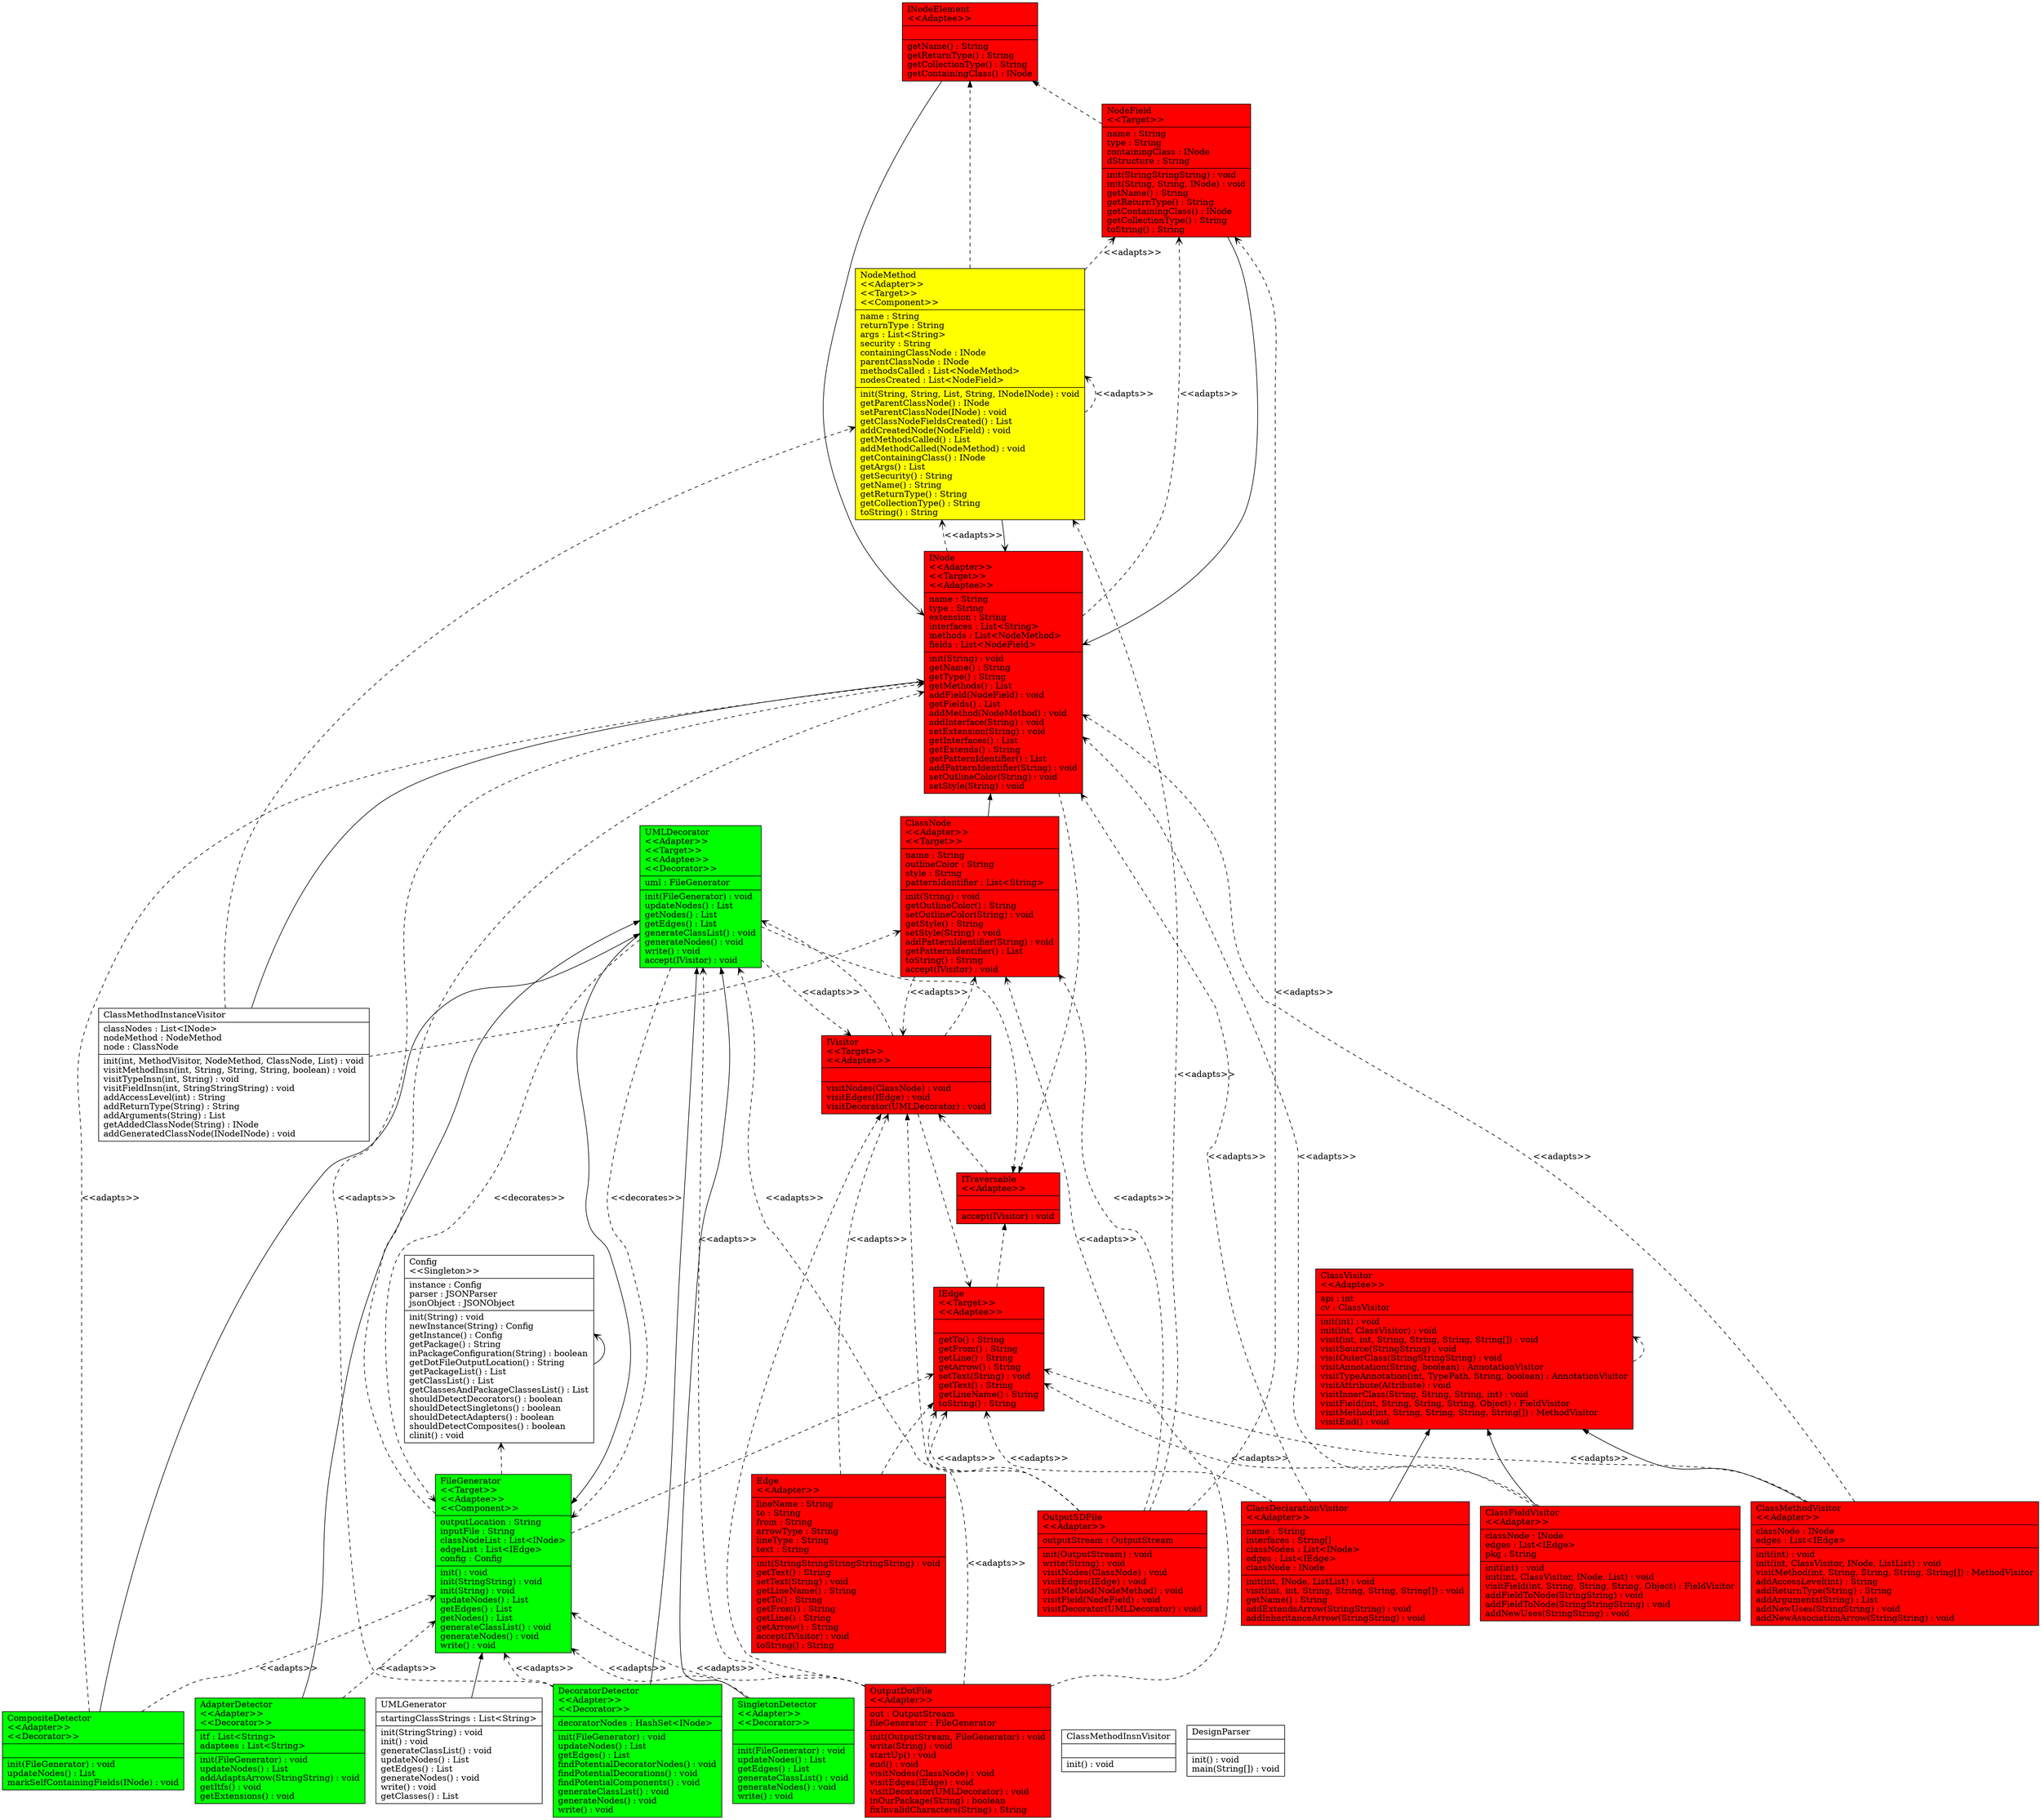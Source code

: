 digraph G {

fontname = "Bitstream Vera Sans"
fontsize = 8
rankdir=BT

node [shape = "record" color = "#000000" fillcolor = "#00ff00" style="filled"]
ClassTAdapterDetector [label = "{AdapterDetector\l\<\<Adapter\>\>\l\<\<Decorator\>\>\l|itf : List\<String\>\ladaptees : List\<String\>\l|init(FileGenerator) : void\lupdateNodes() : List\laddAdaptsArrow(StringString) : void\lgetItfs() : void\lgetExtensions() : void\l}"]
node [shape = "record" color = "#000000" fillcolor = "#ff0000" style="filled"]
ClassTClassDeclarationVisitor [label = "{ClassDeclarationVisitor\l\<\<Adapter\>\>\l|name : String\linterfaces : String[]\lclassNodes : List\<INode\>\ledges : List\<IEdge\>\lclassNode : INode\l|init(int, INode, ListList) : void\lvisit(int, int, String, String, String, String[]) : void\lgetName() : String\laddExtendsArrow(StringString) : void\laddInheritanceArrow(StringString) : void\l}"]
node [shape = "record" color = "#000000" fillcolor = "#ff0000" style="filled"]
ClassTClassFieldVisitor [label = "{ClassFieldVisitor\l\<\<Adapter\>\>\l|classNode : INode\ledges : List\<IEdge\>\lpkg : String\l|init(int) : void\linit(int, ClassVisitor, INode, List) : void\lvisitField(int, String, String, String, Object) : FieldVisitor\laddFieldToNode(StringString) : void\laddFieldToNode(StringStringString) : void\laddNewUses(StringString) : void\l}"]
node [shape = "record" color = "#000000" fillcolor = "#000000" style=""]
ClassTClassMethodInsnVisitor [label = "{ClassMethodInsnVisitor\l||init() : void\l}"]
node [shape = "record" color = "#000000" fillcolor = "#000000" style=""]
ClassTClassMethodInstanceVisitor [label = "{ClassMethodInstanceVisitor\l|classNodes : List\<INode\>\lnodeMethod : NodeMethod\lnode : ClassNode\l|init(int, MethodVisitor, NodeMethod, ClassNode, List) : void\lvisitMethodInsn(int, String, String, String, boolean) : void\lvisitTypeInsn(int, String) : void\lvisitFieldInsn(int, StringStringString) : void\laddAccessLevel(int) : String\laddReturnType(String) : String\laddArguments(String) : List\lgetAddedClassNode(String) : INode\laddGeneratedClassNode(INodeINode) : void\l}"]
node [shape = "record" color = "#000000" fillcolor = "#ff0000" style="filled"]
ClassTClassMethodVisitor [label = "{ClassMethodVisitor\l\<\<Adapter\>\>\l|classNode : INode\ledges : List\<IEdge\>\l|init(int) : void\linit(int, ClassVisitor, INode, ListList) : void\lvisitMethod(int, String, String, String, String[]) : MethodVisitor\laddAccessLevel(int) : String\laddReturnType(String) : String\laddArguments(String) : List\laddNewUses(StringString) : void\laddNewAssociationArrow(StringString) : void\l}"]
node [shape = "record" color = "#000000" fillcolor = "#ff0000" style="filled"]
ClassTClassNode [label = "{ClassNode\l\<\<Adapter\>\>\l\<\<Target\>\>\l|name : String\loutlineColor : String\lstyle : String\lpatternIdentifier : List\<String\>\l|init(String) : void\lgetOutlineColor() : String\lsetOutlineColor(String) : void\lgetStyle() : String\lsetStyle(String) : void\laddPatternIdentifier(String) : void\lgetPatternIdentifier() : List\ltoString() : String\laccept(IVisitor) : void\l}"]
node [shape = "record" color = "#000000" fillcolor = "#00ff00" style="filled"]
ClassTCompositeDetector [label = "{CompositeDetector\l\<\<Adapter\>\>\l\<\<Decorator\>\>\l||init(FileGenerator) : void\lupdateNodes() : List\lmarkSelfContainingFields(INode) : void\l}"]
node [shape = "record" color = "#000000" fillcolor = "#0000ff" style=""]
ClassTConfig [label = "{Config\l\<\<Singleton\>\>\l|instance : Config\lparser : JSONParser\ljsonObject : JSONObject\l|init(String) : void\lnewInstance(String) : Config\lgetInstance() : Config\lgetPackage() : String\linPackageConfiguration(String) : boolean\lgetDotFileOutputLocation() : String\lgetPackageList() : List\lgetClassList() : List\lgetClassesAndPackageClassesList() : List\lshouldDetectDecorators() : boolean\lshouldDetectSingletons() : boolean\lshouldDetectAdapters() : boolean\lshouldDetectComposites() : boolean\lclinit() : void\l}"]
node [shape = "record" color = "#000000" fillcolor = "#00ff00" style="filled"]
ClassTDecoratorDetector [label = "{DecoratorDetector\l\<\<Adapter\>\>\l\<\<Decorator\>\>\l|decoratorNodes : HashSet\<INode\>\l|init(FileGenerator) : void\lupdateNodes() : List\lgetEdges() : List\lfindPotentialDecoratorNodes() : void\lfindPotentialDecorations() : void\lfindPotentialComponents() : void\lgenerateClassList() : void\lgenerateNodes() : void\lwrite() : void\l}"]
node [shape = "record" color = "#000000" fillcolor = "#000000" style=""]
ClassTDesignParser [label = "{DesignParser\l||init() : void\lmain(String[]) : void\l}"]
node [shape = "record" color = "#000000" fillcolor = "#ff0000" style="filled"]
ClassTEdge [label = "{Edge\l\<\<Adapter\>\>\l|lineName : String\lto : String\lfrom : String\larrowType : String\llineType : String\ltext : String\l|init(StringStringStringStringString) : void\lgetText() : String\lsetText(String) : void\lgetLineName() : String\lgetTo() : String\lgetFrom() : String\lgetLine() : String\lgetArrow() : String\laccept(IVisitor) : void\ltoString() : String\l}"]
node [shape = "record" color = "#000000" fillcolor = "#00ff00" style="filled"]
ClassTFileGenerator [label = "{FileGenerator\l\<\<Target\>\>\l\<\<Adaptee\>\>\l\<\<Component\>\>\l|outputLocation : String\linputFile : String\lclassNodeList : List\<INode\>\ledgeList : List\<IEdge\>\lconfig : Config\l|init() : void\linit(StringString) : void\linit(String) : void\lupdateNodes() : List\lgetEdges() : List\lgetNodes() : List\lgenerateClassList() : void\lgenerateNodes() : void\lwrite() : void\l}"]
node [shape = "record" color = "#000000" fillcolor = "#ff0000" style="filled"]
ClassTIEdge [label = "{IEdge\l\<\<Target\>\>\l\<\<Adaptee\>\>\l||getTo() : String\lgetFrom() : String\lgetLine() : String\lgetArrow() : String\lsetText(String) : void\lgetText() : String\lgetLineName() : String\ltoString() : String\l}"]
node [shape = "record" color = "#000000" fillcolor = "#ff0000" style="filled"]
ClassTINode [label = "{INode\l\<\<Adapter\>\>\l\<\<Target\>\>\l\<\<Adaptee\>\>\l|name : String\ltype : String\lextension : String\linterfaces : List\<String\>\lmethods : List\<NodeMethod\>\lfields : List\<NodeField\>\l|init(String) : void\lgetName() : String\lgetType() : String\lgetMethods() : List\laddField(NodeField) : void\lgetFields() : List\laddMethod(NodeMethod) : void\laddInterface(String) : void\lsetExtension(String) : void\lgetInterfaces() : List\lgetExtends() : String\lgetPatternIdentifier() : List\laddPatternIdentifier(String) : void\lsetOutlineColor(String) : void\lsetStyle(String) : void\l}"]
node [shape = "record" color = "#000000" fillcolor = "#ff0000" style="filled"]
ClassTINodeElement [label = "{INodeElement\l\<\<Adaptee\>\>\l||getName() : String\lgetReturnType() : String\lgetCollectionType() : String\lgetContainingClass() : INode\l}"]
node [shape = "record" color = "#000000" fillcolor = "#ff0000" style="filled"]
ClassTITraversable [label = "{ITraversable\l\<\<Adaptee\>\>\l||accept(IVisitor) : void\l}"]
node [shape = "record" color = "#000000" fillcolor = "#ff0000" style="filled"]
ClassTIVisitor [label = "{IVisitor\l\<\<Target\>\>\l\<\<Adaptee\>\>\l||visitNodes(ClassNode) : void\lvisitEdges(IEdge) : void\lvisitDecorator(UMLDecorator) : void\l}"]
node [shape = "record" color = "#000000" fillcolor = "#ff0000" style="filled"]
ClassTNodeField [label = "{NodeField\l\<\<Target\>\>\l|name : String\ltype : String\lcontainingClass : INode\ldStructure : String\l|init(StringStringString) : void\linit(String, String, INode) : void\lgetName() : String\lgetReturnType() : String\lgetContainingClass() : INode\lgetCollectionType() : String\ltoString() : String\l}"]
node [shape = "record" color = "#000000" fillcolor = "#ffff00" style="filled"]
ClassTNodeMethod [label = "{NodeMethod\l\<\<Adapter\>\>\l\<\<Target\>\>\l\<\<Component\>\>\l|name : String\lreturnType : String\largs : List\<String\>\lsecurity : String\lcontainingClassNode : INode\lparentClassNode : INode\lmethodsCalled : List\<NodeMethod\>\lnodesCreated : List\<NodeField\>\l|init(String, String, List, String, INodeINode) : void\lgetParentClassNode() : INode\lsetParentClassNode(INode) : void\lgetClassNodeFieldsCreated() : List\laddCreatedNode(NodeField) : void\lgetMethodsCalled() : List\laddMethodCalled(NodeMethod) : void\lgetContainingClass() : INode\lgetArgs() : List\lgetSecurity() : String\lgetName() : String\lgetReturnType() : String\lgetCollectionType() : String\ltoString() : String\l}"]
node [shape = "record" color = "#000000" fillcolor = "#ff0000" style="filled"]
ClassTOutputDotFile [label = "{OutputDotFile\l\<\<Adapter\>\>\l|out : OutputStream\lfileGenerator : FileGenerator\l|init(OutputStream, FileGenerator) : void\lwrite(String) : void\lstartUp() : void\lend() : void\lvisitNodes(ClassNode) : void\lvisitEdges(IEdge) : void\lvisitDecorator(UMLDecorator) : void\linOurPackage(String) : boolean\lfixInvalidCharacters(String) : String\l}"]
node [shape = "record" color = "#000000" fillcolor = "#ff0000" style="filled"]
ClassTOutputSDFile [label = "{OutputSDFile\l\<\<Adapter\>\>\l|outputStream : OutputStream\l|init(OutputStream) : void\lwrite(String) : void\lvisitNodes(ClassNode) : void\lvisitEdges(IEdge) : void\lvisitMethod(NodeMethod) : void\lvisitField(NodeField) : void\lvisitDecorator(UMLDecorator) : void\l}"]
node [shape = "record" color = "#000000" fillcolor = "#00ff00" style="filled"]
ClassTSingletonDetector [label = "{SingletonDetector\l\<\<Adapter\>\>\l\<\<Decorator\>\>\l||init(FileGenerator) : void\lupdateNodes() : List\lgetEdges() : List\lgenerateClassList() : void\lgenerateNodes() : void\lwrite() : void\l}"]
node [shape = "record" color = "#000000" fillcolor = "#00ff00" style="filled"]
ClassTUMLDecorator [label = "{UMLDecorator\l\<\<Adapter\>\>\l\<\<Target\>\>\l\<\<Adaptee\>\>\l\<\<Decorator\>\>\l|uml : FileGenerator\l|init(FileGenerator) : void\lupdateNodes() : List\lgetNodes() : List\lgetEdges() : List\lgenerateClassList() : void\lgenerateNodes() : void\lwrite() : void\laccept(IVisitor) : void\l}"]
node [shape = "record" color = "#000000" fillcolor = "#000000" style=""]
ClassTUMLGenerator [label = "{UMLGenerator\l|startingClassStrings : List\<String\>\l|init(StringString) : void\linit() : void\lgenerateClassList() : void\lupdateNodes() : List\lgetEdges() : List\lgenerateNodes() : void\lwrite() : void\lgetClasses() : List\l}"]
node [shape = "record" color = "#000000" fillcolor = "#ff0000" style="filled"]
ClassTClassVisitor [label = "{ClassVisitor\l\<\<Adaptee\>\>\l|api : int\lcv : ClassVisitor\l|init(int) : void\linit(int, ClassVisitor) : void\lvisit(int, int, String, String, String, String[]) : void\lvisitSource(StringString) : void\lvisitOuterClass(StringStringString) : void\lvisitAnnotation(String, boolean) : AnnotationVisitor\lvisitTypeAnnotation(int, TypePath, String, boolean) : AnnotationVisitor\lvisitAttribute(Attribute) : void\lvisitInnerClass(String, String, String, int) : void\lvisitField(int, String, String, String, Object) : FieldVisitor\lvisitMethod(int, String, String, String, String[]) : MethodVisitor\lvisitEnd() : void\l}"]
edge [arrowhead = "normal" style = "solid" label = ""]
ClassTAdapterDetector -> ClassTUMLDecorator
edge [arrowhead = "vee" style = "dashed" label = "\<\<adapts\>\>"]
ClassTAdapterDetector -> ClassTFileGenerator
edge [arrowhead = "normal" style = "solid" label = ""]
ClassTClassDeclarationVisitor -> ClassTClassVisitor
edge [arrowhead = "vee" style = "dashed" label = "\<\<adapts\>\>"]
ClassTClassDeclarationVisitor -> ClassTINode
edge [arrowhead = "vee" style = "dashed" label = "\<\<adapts\>\>"]
ClassTClassDeclarationVisitor -> ClassTIEdge
edge [arrowhead = "normal" style = "solid" label = ""]
ClassTClassFieldVisitor -> ClassTClassVisitor
edge [arrowhead = "vee" style = "dashed" label = "\<\<adapts\>\>"]
ClassTClassFieldVisitor -> ClassTINode
edge [arrowhead = "vee" style = "dashed" label = "\<\<adapts\>\>"]
ClassTClassFieldVisitor -> ClassTIEdge
edge [arrowhead = "vee" style = "dashed" label = ""]
ClassTClassMethodInstanceVisitor -> ClassTNodeMethod
edge [arrowhead = "vee" style = "dashed" label = ""]
ClassTClassMethodInstanceVisitor -> ClassTClassNode
edge [arrowhead = "vee" style = "solid" label = ""]
ClassTClassMethodInstanceVisitor -> ClassTINode
edge [arrowhead = "normal" style = "solid" label = ""]
ClassTClassMethodVisitor -> ClassTClassVisitor
edge [arrowhead = "vee" style = "dashed" label = "\<\<adapts\>\>"]
ClassTClassMethodVisitor -> ClassTINode
edge [arrowhead = "vee" style = "dashed" label = "\<\<adapts\>\>"]
ClassTClassMethodVisitor -> ClassTIEdge
edge [arrowhead = "normal" style = "solid" label = ""]
ClassTClassNode -> ClassTINode
edge [arrowhead = "vee" style = "dashed" label = "\<\<adapts\>\>"]
ClassTClassNode -> ClassTIVisitor
edge [arrowhead = "normal" style = "solid" label = ""]
ClassTCompositeDetector -> ClassTUMLDecorator
edge [arrowhead = "vee" style = "dashed" label = "\<\<adapts\>\>"]
ClassTCompositeDetector -> ClassTFileGenerator
edge [arrowhead = "vee" style = "dashed" label = "\<\<adapts\>\>"]
ClassTCompositeDetector -> ClassTINode
edge [arrowhead = "vee" style = "solid" label = ""]
ClassTConfig -> ClassTConfig
edge [arrowhead = "normal" style = "solid" label = ""]
ClassTDecoratorDetector -> ClassTUMLDecorator
edge [arrowhead = "vee" style = "dashed" label = "\<\<adapts\>\>"]
ClassTDecoratorDetector -> ClassTINode
edge [arrowhead = "vee" style = "dashed" label = "\<\<adapts\>\>"]
ClassTDecoratorDetector -> ClassTFileGenerator
edge [arrowhead = "normal" style = "dashed" label = ""]
ClassTEdge -> ClassTIEdge
edge [arrowhead = "vee" style = "dashed" label = "\<\<adapts\>\>"]
ClassTEdge -> ClassTIVisitor
edge [arrowhead = "vee" style = "dashed" label = ""]
ClassTFileGenerator -> ClassTINode
edge [arrowhead = "vee" style = "dashed" label = ""]
ClassTFileGenerator -> ClassTIEdge
edge [arrowhead = "vee" style = "dashed" label = ""]
ClassTFileGenerator -> ClassTConfig
edge [arrowhead = "normal" style = "dashed" label = ""]
ClassTIEdge -> ClassTITraversable
edge [arrowhead = "normal" style = "dashed" label = ""]
ClassTINode -> ClassTITraversable
edge [arrowhead = "vee" style = "dashed" label = "\<\<adapts\>\>"]
ClassTINode -> ClassTNodeMethod
edge [arrowhead = "vee" style = "dashed" label = "\<\<adapts\>\>"]
ClassTINode -> ClassTNodeField
edge [arrowhead = "vee" style = "solid" label = ""]
ClassTINodeElement -> ClassTINode
edge [arrowhead = "vee" style = "dashed" label = ""]
ClassTITraversable -> ClassTIVisitor
edge [arrowhead = "vee" style = "dashed" label = ""]
ClassTIVisitor -> ClassTClassNode
edge [arrowhead = "vee" style = "dashed" label = ""]
ClassTIVisitor -> ClassTIEdge
edge [arrowhead = "vee" style = "dashed" label = ""]
ClassTIVisitor -> ClassTUMLDecorator
edge [arrowhead = "normal" style = "dashed" label = ""]
ClassTNodeField -> ClassTINodeElement
edge [arrowhead = "vee" style = "solid" label = ""]
ClassTNodeField -> ClassTINode
edge [arrowhead = "normal" style = "dashed" label = ""]
ClassTNodeMethod -> ClassTINodeElement
edge [arrowhead = "vee" style = "dashed" label = "\<\<adapts\>\>"]
ClassTNodeMethod -> ClassTNodeMethod
edge [arrowhead = "vee" style = "dashed" label = "\<\<adapts\>\>"]
ClassTNodeMethod -> ClassTNodeField
edge [arrowhead = "vee" style = "solid" label = ""]
ClassTNodeMethod -> ClassTINode
edge [arrowhead = "normal" style = "dashed" label = ""]
ClassTOutputDotFile -> ClassTIVisitor
edge [arrowhead = "vee" style = "dashed" label = "\<\<adapts\>\>"]
ClassTOutputDotFile -> ClassTFileGenerator
edge [arrowhead = "vee" style = "dashed" label = "\<\<adapts\>\>"]
ClassTOutputDotFile -> ClassTClassNode
edge [arrowhead = "vee" style = "dashed" label = "\<\<adapts\>\>"]
ClassTOutputDotFile -> ClassTIEdge
edge [arrowhead = "vee" style = "dashed" label = "\<\<adapts\>\>"]
ClassTOutputDotFile -> ClassTUMLDecorator
edge [arrowhead = "normal" style = "dashed" label = ""]
ClassTOutputSDFile -> ClassTIVisitor
edge [arrowhead = "vee" style = "dashed" label = "\<\<adapts\>\>"]
ClassTOutputSDFile -> ClassTClassNode
edge [arrowhead = "vee" style = "dashed" label = "\<\<adapts\>\>"]
ClassTOutputSDFile -> ClassTIEdge
edge [arrowhead = "vee" style = "dashed" label = "\<\<adapts\>\>"]
ClassTOutputSDFile -> ClassTNodeMethod
edge [arrowhead = "vee" style = "dashed" label = "\<\<adapts\>\>"]
ClassTOutputSDFile -> ClassTNodeField
edge [arrowhead = "vee" style = "dashed" label = "\<\<adapts\>\>"]
ClassTOutputSDFile -> ClassTUMLDecorator
edge [arrowhead = "normal" style = "solid" label = ""]
ClassTSingletonDetector -> ClassTUMLDecorator
edge [arrowhead = "vee" style = "dashed" label = "\<\<adapts\>\>"]
ClassTSingletonDetector -> ClassTFileGenerator
edge [arrowhead = "normal" style = "solid" label = ""]
ClassTUMLDecorator -> ClassTFileGenerator
edge [arrowhead = "normal" style = "dashed" label = ""]
ClassTUMLDecorator -> ClassTITraversable
edge [arrowhead = "vee" style = "dashed" label = "<<decorates>>"]
ClassTUMLDecorator -> ClassTFileGenerator
edge [arrowhead = "vee" style = "dashed" label = "<<decorates>>"]
ClassTUMLDecorator -> ClassTFileGenerator
edge [arrowhead = "vee" style = "dashed" label = "\<\<adapts\>\>"]
ClassTUMLDecorator -> ClassTIVisitor
edge [arrowhead = "normal" style = "solid" label = ""]
ClassTUMLGenerator -> ClassTFileGenerator
edge [arrowhead = "vee" style = "dashed" label = ""]
ClassTClassVisitor -> ClassTClassVisitor
}
